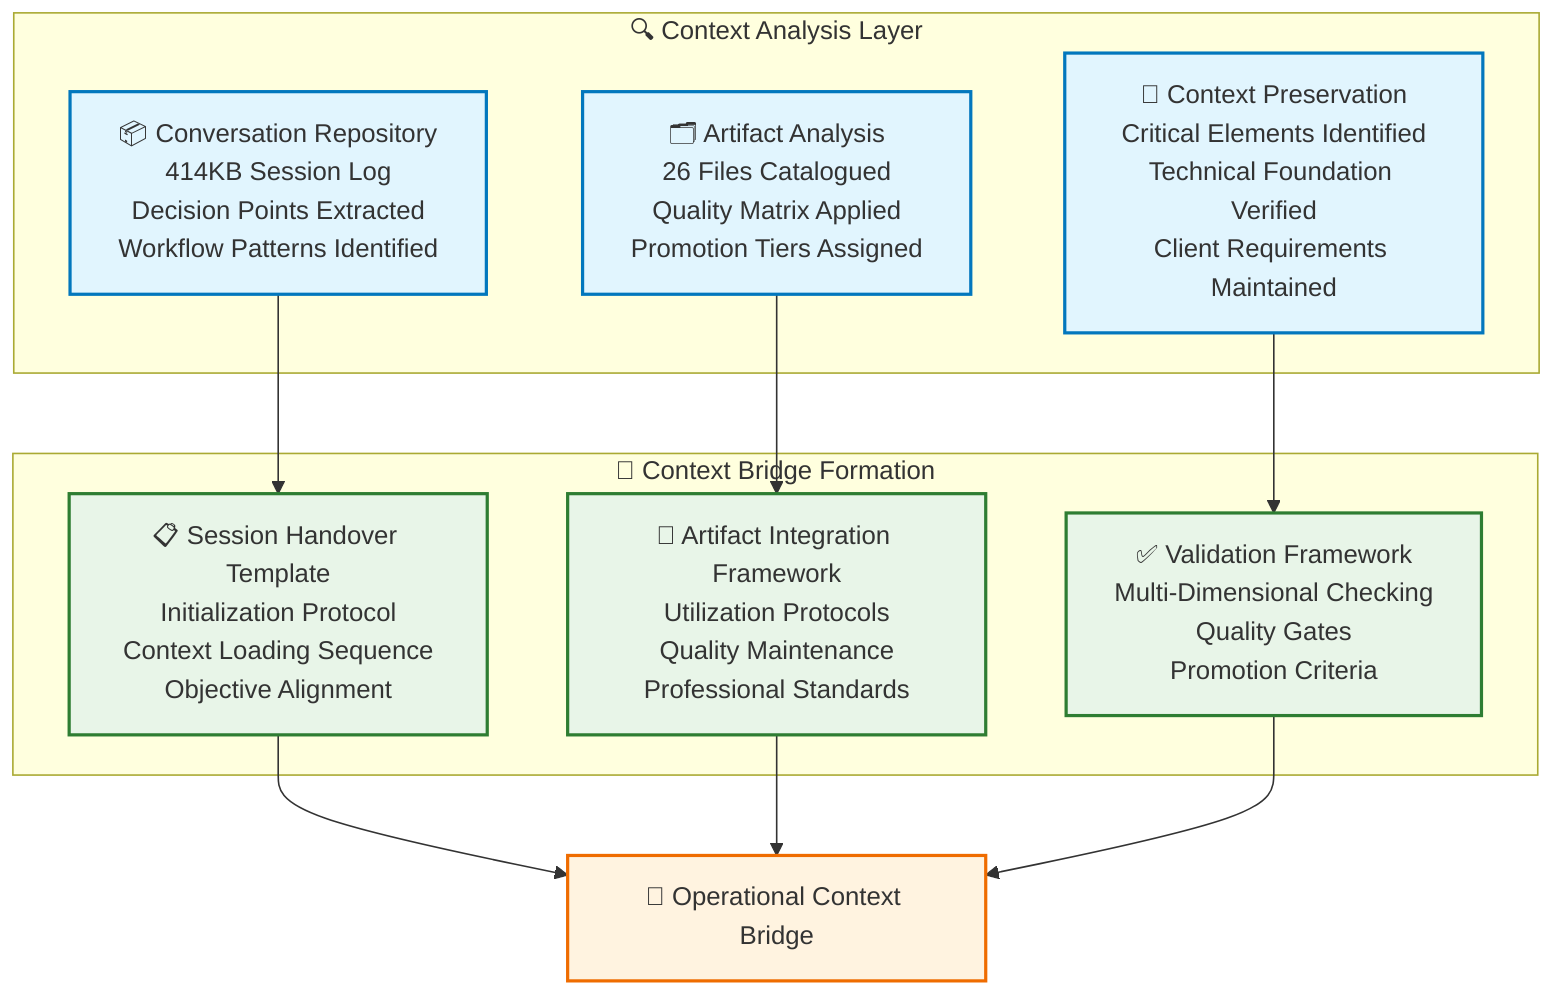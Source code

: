 graph TB
    subgraph ContextAnalysis["🔍 Context Analysis Layer"]
        CR[📦 Conversation Repository<br/>414KB Session Log<br/>Decision Points Extracted<br/>Workflow Patterns Identified]

        AA[🗂️ Artifact Analysis<br/>26 Files Catalogued<br/>Quality Matrix Applied<br/>Promotion Tiers Assigned]

        CP[🎯 Context Preservation<br/>Critical Elements Identified<br/>Technical Foundation Verified<br/>Client Requirements Maintained]
    end

    subgraph ContextBridge["🌉 Context Bridge Formation"]
        SH[📋 Session Handover Template<br/>Initialization Protocol<br/>Context Loading Sequence<br/>Objective Alignment]

        AI[🔧 Artifact Integration Framework<br/>Utilization Protocols<br/>Quality Maintenance<br/>Professional Standards]

        VF[✅ Validation Framework<br/>Multi-Dimensional Checking<br/>Quality Gates<br/>Promotion Criteria]
    end

    CR --> SH
    AA --> AI
    CP --> VF

    SH --> Bridge[🌉 Operational Context Bridge]
    AI --> Bridge
    VF --> Bridge

    classDef context fill:#e1f5fe,stroke:#0277bd,stroke-width:2px
    classDef bridge fill:#e8f5e8,stroke:#2e7d32,stroke-width:2px
    classDef output fill:#fff3e0,stroke:#ef6c00,stroke-width:2px

    class CR,AA,CP context
    class SH,AI,VF bridge
    class Bridge output